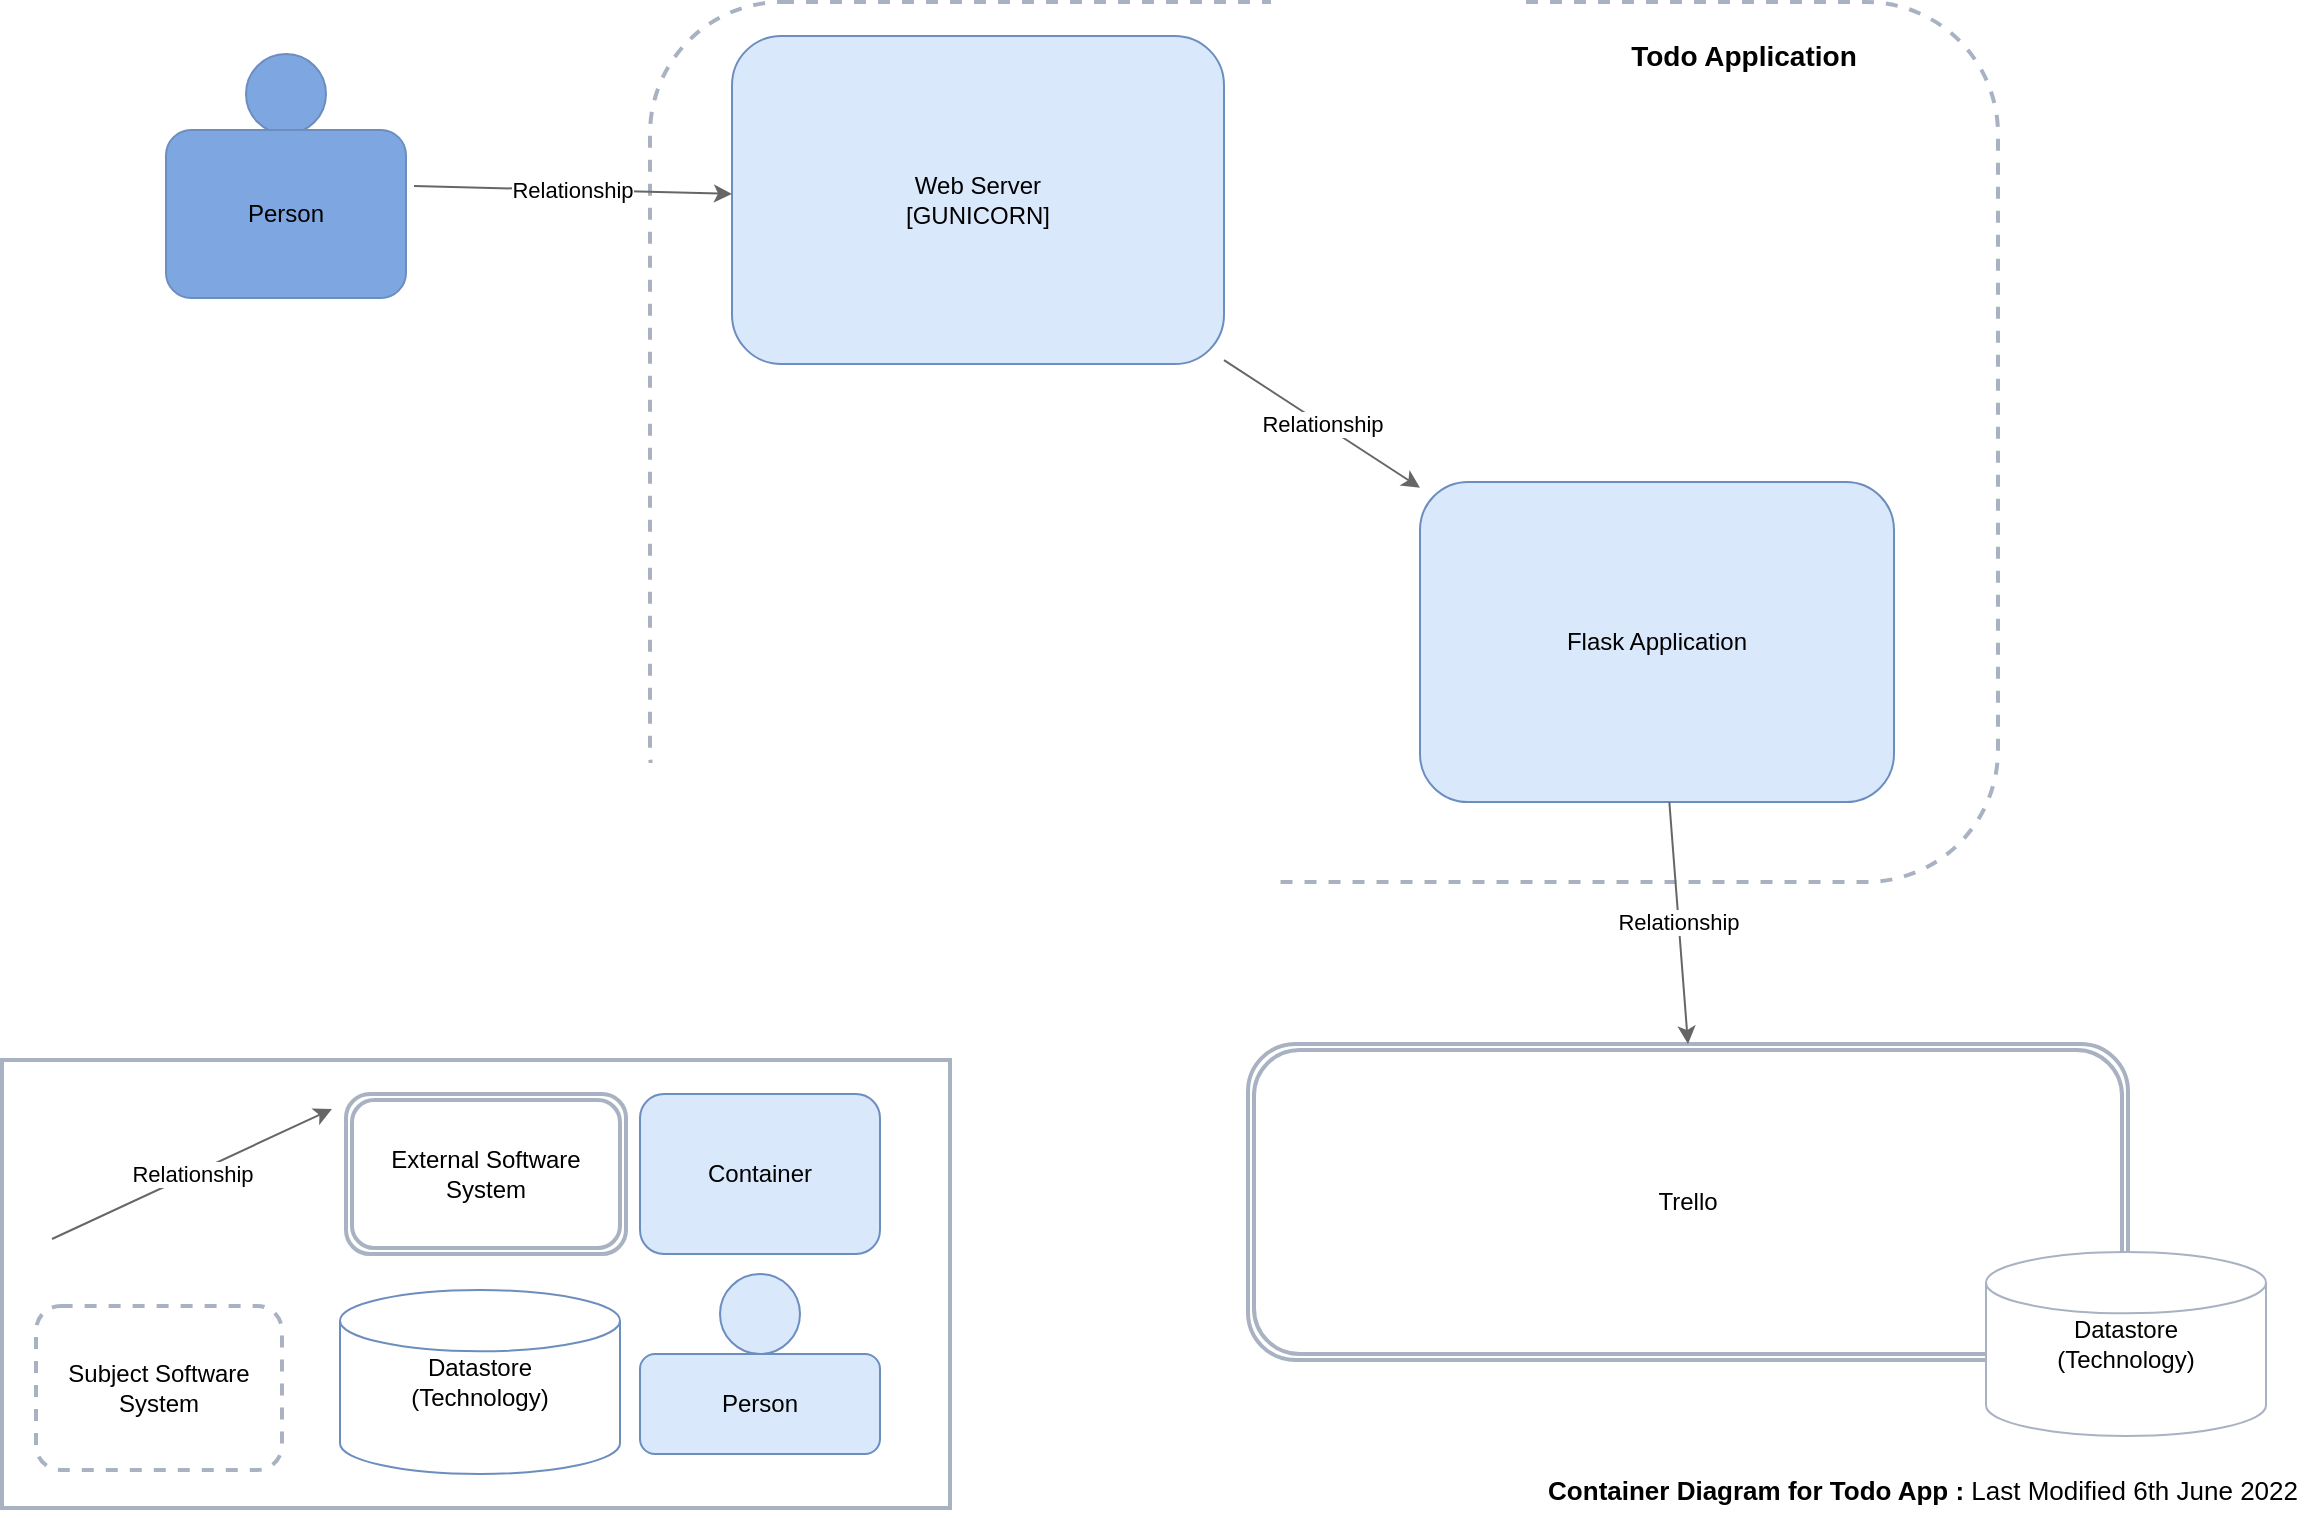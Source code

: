 <mxfile version="19.0.0" type="device"><diagram id="xhz2VXN6wJrF9SOYRH9q" name="Page-1"><mxGraphModel dx="1422" dy="865" grid="0" gridSize="10" guides="1" tooltips="1" connect="1" arrows="1" fold="1" page="1" pageScale="1" pageWidth="1169" pageHeight="827" math="0" shadow="0"><root><mxCell id="0"/><mxCell id="1" parent="0"/><mxCell id="x3UrMXTMdCy2_YmAkSnX-14" value="&lt;h1 style=&quot;font-size: 13px;&quot;&gt;Container Diagram for Todo App : &lt;span style=&quot;font-weight: normal;&quot;&gt;Last Modified 6th June 2022&lt;/span&gt;&lt;/h1&gt;" style="text;html=1;strokeColor=none;fillColor=none;spacing=5;spacingTop=-20;whiteSpace=wrap;overflow=hidden;rounded=0;fontSize=13;align=right;" parent="1" vertex="1"><mxGeometry x="570" y="804" width="597" height="19" as="geometry"/></mxCell><mxCell id="x3UrMXTMdCy2_YmAkSnX-15" value="" style="group" parent="1" vertex="1" connectable="0"><mxGeometry x="14" y="595" width="474" height="224" as="geometry"/></mxCell><mxCell id="x3UrMXTMdCy2_YmAkSnX-12" value="" style="rounded=0;whiteSpace=wrap;html=1;strokeColor=#A8B2C2;strokeWidth=2;" parent="x3UrMXTMdCy2_YmAkSnX-15" vertex="1"><mxGeometry width="474" height="224" as="geometry"/></mxCell><mxCell id="x3UrMXTMdCy2_YmAkSnX-2" value="Container" style="rounded=1;whiteSpace=wrap;html=1;fillColor=#dae8fc;strokeColor=#6c8ebf;" parent="x3UrMXTMdCy2_YmAkSnX-15" vertex="1"><mxGeometry x="319" y="17" width="120" height="80" as="geometry"/></mxCell><mxCell id="x3UrMXTMdCy2_YmAkSnX-5" value="External Software System" style="shape=ext;double=1;rounded=1;whiteSpace=wrap;html=1;strokeWidth=2;strokeColor=#A8B2C2;" parent="x3UrMXTMdCy2_YmAkSnX-15" vertex="1"><mxGeometry x="172" y="17" width="140" height="80" as="geometry"/></mxCell><mxCell id="x3UrMXTMdCy2_YmAkSnX-6" value="Relationship" style="endArrow=classic;html=1;rounded=0;fillColor=#f5f5f5;strokeColor=#666666;" parent="x3UrMXTMdCy2_YmAkSnX-15" edge="1"><mxGeometry width="50" height="50" relative="1" as="geometry"><mxPoint x="25" y="89.5" as="sourcePoint"/><mxPoint x="165" y="24.5" as="targetPoint"/></mxGeometry></mxCell><mxCell id="x3UrMXTMdCy2_YmAkSnX-7" value="Datastore&lt;br&gt;(Technology)" style="strokeWidth=1;html=1;shape=mxgraph.flowchart.database;whiteSpace=wrap;fillColor=#FFFFFF;strokeColor=#6c8ebf;" parent="x3UrMXTMdCy2_YmAkSnX-15" vertex="1"><mxGeometry x="169" y="115" width="140" height="92" as="geometry"/></mxCell><mxCell id="x3UrMXTMdCy2_YmAkSnX-11" value="Subject Software System" style="rounded=1;whiteSpace=wrap;html=1;strokeColor=#A8B2C2;strokeWidth=2;dashed=1;" parent="x3UrMXTMdCy2_YmAkSnX-15" vertex="1"><mxGeometry x="17" y="123" width="123" height="82" as="geometry"/></mxCell><mxCell id="VSN5vlxiY-V3W-RcUlYw-4" value="" style="group" vertex="1" connectable="0" parent="x3UrMXTMdCy2_YmAkSnX-15"><mxGeometry x="319" y="107" width="120" height="90" as="geometry"/></mxCell><mxCell id="x3UrMXTMdCy2_YmAkSnX-9" value="" style="ellipse;whiteSpace=wrap;html=1;aspect=fixed;strokeWidth=1;fillColor=#dae8fc;strokeColor=#6c8ebf;" parent="VSN5vlxiY-V3W-RcUlYw-4" vertex="1"><mxGeometry x="40" width="40" height="40" as="geometry"/></mxCell><mxCell id="x3UrMXTMdCy2_YmAkSnX-1" value="Person" style="rounded=1;whiteSpace=wrap;html=1;fillColor=#dae8fc;strokeColor=#6c8ebf;" parent="VSN5vlxiY-V3W-RcUlYw-4" vertex="1"><mxGeometry y="40" width="120" height="50" as="geometry"/></mxCell><mxCell id="VSN5vlxiY-V3W-RcUlYw-1" value="&lt;blockquote style=&quot;margin: 0 0 0 40px; border: none; padding: 0px;&quot;&gt;&lt;div style=&quot;text-align: right;&quot;&gt;&lt;br&gt;&lt;/div&gt;&lt;/blockquote&gt;&lt;div style=&quot;text-align: justify;&quot;&gt;&lt;/div&gt;" style="rounded=1;whiteSpace=wrap;html=1;strokeColor=#A8B2C2;strokeWidth=2;dashed=1;" vertex="1" parent="1"><mxGeometry x="338" y="66" width="674" height="440" as="geometry"/></mxCell><mxCell id="VSN5vlxiY-V3W-RcUlYw-2" value="Trello" style="shape=ext;double=1;rounded=1;whiteSpace=wrap;html=1;strokeWidth=2;strokeColor=#A8B2C2;" vertex="1" parent="1"><mxGeometry x="637" y="587" width="440" height="158" as="geometry"/></mxCell><mxCell id="VSN5vlxiY-V3W-RcUlYw-5" value="" style="group" vertex="1" connectable="0" parent="1"><mxGeometry x="96" y="92" width="120" height="122" as="geometry"/></mxCell><mxCell id="VSN5vlxiY-V3W-RcUlYw-6" value="" style="ellipse;whiteSpace=wrap;html=1;aspect=fixed;strokeWidth=1;fillColor=#7EA6E0;strokeColor=#6c8ebf;" vertex="1" parent="VSN5vlxiY-V3W-RcUlYw-5"><mxGeometry x="40" width="40" height="40" as="geometry"/></mxCell><mxCell id="VSN5vlxiY-V3W-RcUlYw-7" value="Person" style="rounded=1;whiteSpace=wrap;html=1;fillColor=#7EA6E0;strokeColor=#6c8ebf;" vertex="1" parent="VSN5vlxiY-V3W-RcUlYw-5"><mxGeometry y="38" width="120" height="84" as="geometry"/></mxCell><mxCell id="VSN5vlxiY-V3W-RcUlYw-9" value="Flask Application" style="rounded=1;whiteSpace=wrap;html=1;fillColor=#dae8fc;strokeColor=#6c8ebf;" vertex="1" parent="1"><mxGeometry x="723" y="306" width="237" height="160" as="geometry"/></mxCell><mxCell id="VSN5vlxiY-V3W-RcUlYw-10" value="Web Server&lt;br&gt;[GUNICORN]" style="rounded=1;whiteSpace=wrap;html=1;fillColor=#dae8fc;strokeColor=#6c8ebf;" vertex="1" parent="1"><mxGeometry x="379" y="83" width="246" height="164" as="geometry"/></mxCell><mxCell id="VSN5vlxiY-V3W-RcUlYw-11" value="Relationship" style="endArrow=classic;html=1;rounded=0;fillColor=#f5f5f5;strokeColor=#666666;" edge="1" parent="1" target="VSN5vlxiY-V3W-RcUlYw-10"><mxGeometry width="50" height="50" relative="1" as="geometry"><mxPoint x="220" y="158" as="sourcePoint"/><mxPoint x="362" y="229" as="targetPoint"/></mxGeometry></mxCell><mxCell id="VSN5vlxiY-V3W-RcUlYw-12" value="Relationship" style="endArrow=classic;html=1;rounded=0;fillColor=#f5f5f5;strokeColor=#666666;" edge="1" parent="1" source="VSN5vlxiY-V3W-RcUlYw-10" target="VSN5vlxiY-V3W-RcUlYw-9"><mxGeometry width="50" height="50" relative="1" as="geometry"><mxPoint x="69" y="293" as="sourcePoint"/><mxPoint x="209" y="228" as="targetPoint"/></mxGeometry></mxCell><mxCell id="VSN5vlxiY-V3W-RcUlYw-13" value="Relationship" style="endArrow=classic;html=1;rounded=0;fillColor=#f5f5f5;strokeColor=#666666;entryX=0.5;entryY=0;entryDx=0;entryDy=0;" edge="1" parent="1" source="VSN5vlxiY-V3W-RcUlYw-9" target="VSN5vlxiY-V3W-RcUlYw-2"><mxGeometry width="50" height="50" relative="1" as="geometry"><mxPoint x="608" y="595" as="sourcePoint"/><mxPoint x="748" y="530" as="targetPoint"/></mxGeometry></mxCell><mxCell id="VSN5vlxiY-V3W-RcUlYw-14" value="Datastore&lt;br&gt;(Technology)" style="strokeWidth=1;html=1;shape=mxgraph.flowchart.database;whiteSpace=wrap;fillColor=#FFFFFF;strokeColor=#A8B2C2;shadow=0;" vertex="1" parent="1"><mxGeometry x="1006" y="691" width="140" height="92" as="geometry"/></mxCell><mxCell id="VSN5vlxiY-V3W-RcUlYw-15" value="&lt;b&gt;Todo Application&lt;/b&gt;" style="text;html=1;strokeColor=none;fillColor=none;align=center;verticalAlign=middle;whiteSpace=wrap;rounded=0;fontSize=14;" vertex="1" parent="1"><mxGeometry x="804" y="78" width="162" height="30" as="geometry"/></mxCell></root></mxGraphModel></diagram></mxfile>